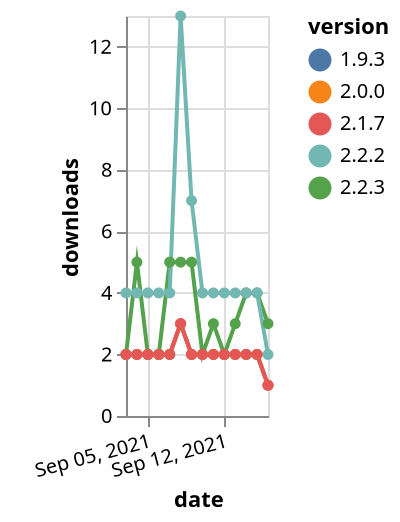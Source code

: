 {"$schema": "https://vega.github.io/schema/vega-lite/v5.json", "description": "A simple bar chart with embedded data.", "data": {"values": [{"date": "2021-09-03", "total": 12206, "delta": 2, "version": "2.2.3"}, {"date": "2021-09-04", "total": 12211, "delta": 5, "version": "2.2.3"}, {"date": "2021-09-05", "total": 12213, "delta": 2, "version": "2.2.3"}, {"date": "2021-09-06", "total": 12215, "delta": 2, "version": "2.2.3"}, {"date": "2021-09-07", "total": 12220, "delta": 5, "version": "2.2.3"}, {"date": "2021-09-08", "total": 12225, "delta": 5, "version": "2.2.3"}, {"date": "2021-09-09", "total": 12230, "delta": 5, "version": "2.2.3"}, {"date": "2021-09-10", "total": 12232, "delta": 2, "version": "2.2.3"}, {"date": "2021-09-11", "total": 12235, "delta": 3, "version": "2.2.3"}, {"date": "2021-09-12", "total": 12237, "delta": 2, "version": "2.2.3"}, {"date": "2021-09-13", "total": 12240, "delta": 3, "version": "2.2.3"}, {"date": "2021-09-14", "total": 12244, "delta": 4, "version": "2.2.3"}, {"date": "2021-09-15", "total": 12248, "delta": 4, "version": "2.2.3"}, {"date": "2021-09-16", "total": 12251, "delta": 3, "version": "2.2.3"}, {"date": "2021-09-03", "total": 2633, "delta": 2, "version": "1.9.3"}, {"date": "2021-09-04", "total": 2635, "delta": 2, "version": "1.9.3"}, {"date": "2021-09-05", "total": 2637, "delta": 2, "version": "1.9.3"}, {"date": "2021-09-06", "total": 2639, "delta": 2, "version": "1.9.3"}, {"date": "2021-09-07", "total": 2641, "delta": 2, "version": "1.9.3"}, {"date": "2021-09-08", "total": 2644, "delta": 3, "version": "1.9.3"}, {"date": "2021-09-09", "total": 2646, "delta": 2, "version": "1.9.3"}, {"date": "2021-09-10", "total": 2648, "delta": 2, "version": "1.9.3"}, {"date": "2021-09-11", "total": 2650, "delta": 2, "version": "1.9.3"}, {"date": "2021-09-12", "total": 2652, "delta": 2, "version": "1.9.3"}, {"date": "2021-09-13", "total": 2654, "delta": 2, "version": "1.9.3"}, {"date": "2021-09-14", "total": 2656, "delta": 2, "version": "1.9.3"}, {"date": "2021-09-15", "total": 2658, "delta": 2, "version": "1.9.3"}, {"date": "2021-09-16", "total": 2659, "delta": 1, "version": "1.9.3"}, {"date": "2021-09-03", "total": 2608, "delta": 2, "version": "2.0.0"}, {"date": "2021-09-04", "total": 2610, "delta": 2, "version": "2.0.0"}, {"date": "2021-09-05", "total": 2612, "delta": 2, "version": "2.0.0"}, {"date": "2021-09-06", "total": 2614, "delta": 2, "version": "2.0.0"}, {"date": "2021-09-07", "total": 2616, "delta": 2, "version": "2.0.0"}, {"date": "2021-09-08", "total": 2619, "delta": 3, "version": "2.0.0"}, {"date": "2021-09-09", "total": 2621, "delta": 2, "version": "2.0.0"}, {"date": "2021-09-10", "total": 2623, "delta": 2, "version": "2.0.0"}, {"date": "2021-09-11", "total": 2625, "delta": 2, "version": "2.0.0"}, {"date": "2021-09-12", "total": 2627, "delta": 2, "version": "2.0.0"}, {"date": "2021-09-13", "total": 2629, "delta": 2, "version": "2.0.0"}, {"date": "2021-09-14", "total": 2631, "delta": 2, "version": "2.0.0"}, {"date": "2021-09-15", "total": 2633, "delta": 2, "version": "2.0.0"}, {"date": "2021-09-16", "total": 2634, "delta": 1, "version": "2.0.0"}, {"date": "2021-09-03", "total": 10882, "delta": 4, "version": "2.2.2"}, {"date": "2021-09-04", "total": 10886, "delta": 4, "version": "2.2.2"}, {"date": "2021-09-05", "total": 10890, "delta": 4, "version": "2.2.2"}, {"date": "2021-09-06", "total": 10894, "delta": 4, "version": "2.2.2"}, {"date": "2021-09-07", "total": 10898, "delta": 4, "version": "2.2.2"}, {"date": "2021-09-08", "total": 10911, "delta": 13, "version": "2.2.2"}, {"date": "2021-09-09", "total": 10918, "delta": 7, "version": "2.2.2"}, {"date": "2021-09-10", "total": 10922, "delta": 4, "version": "2.2.2"}, {"date": "2021-09-11", "total": 10926, "delta": 4, "version": "2.2.2"}, {"date": "2021-09-12", "total": 10930, "delta": 4, "version": "2.2.2"}, {"date": "2021-09-13", "total": 10934, "delta": 4, "version": "2.2.2"}, {"date": "2021-09-14", "total": 10938, "delta": 4, "version": "2.2.2"}, {"date": "2021-09-15", "total": 10942, "delta": 4, "version": "2.2.2"}, {"date": "2021-09-16", "total": 10944, "delta": 2, "version": "2.2.2"}, {"date": "2021-09-03", "total": 2677, "delta": 2, "version": "2.1.7"}, {"date": "2021-09-04", "total": 2679, "delta": 2, "version": "2.1.7"}, {"date": "2021-09-05", "total": 2681, "delta": 2, "version": "2.1.7"}, {"date": "2021-09-06", "total": 2683, "delta": 2, "version": "2.1.7"}, {"date": "2021-09-07", "total": 2685, "delta": 2, "version": "2.1.7"}, {"date": "2021-09-08", "total": 2688, "delta": 3, "version": "2.1.7"}, {"date": "2021-09-09", "total": 2690, "delta": 2, "version": "2.1.7"}, {"date": "2021-09-10", "total": 2692, "delta": 2, "version": "2.1.7"}, {"date": "2021-09-11", "total": 2694, "delta": 2, "version": "2.1.7"}, {"date": "2021-09-12", "total": 2696, "delta": 2, "version": "2.1.7"}, {"date": "2021-09-13", "total": 2698, "delta": 2, "version": "2.1.7"}, {"date": "2021-09-14", "total": 2700, "delta": 2, "version": "2.1.7"}, {"date": "2021-09-15", "total": 2702, "delta": 2, "version": "2.1.7"}, {"date": "2021-09-16", "total": 2703, "delta": 1, "version": "2.1.7"}]}, "width": "container", "mark": {"type": "line", "point": {"filled": true}}, "encoding": {"x": {"field": "date", "type": "temporal", "timeUnit": "yearmonthdate", "title": "date", "axis": {"labelAngle": -15}}, "y": {"field": "delta", "type": "quantitative", "title": "downloads"}, "color": {"field": "version", "type": "nominal"}, "tooltip": {"field": "delta"}}}